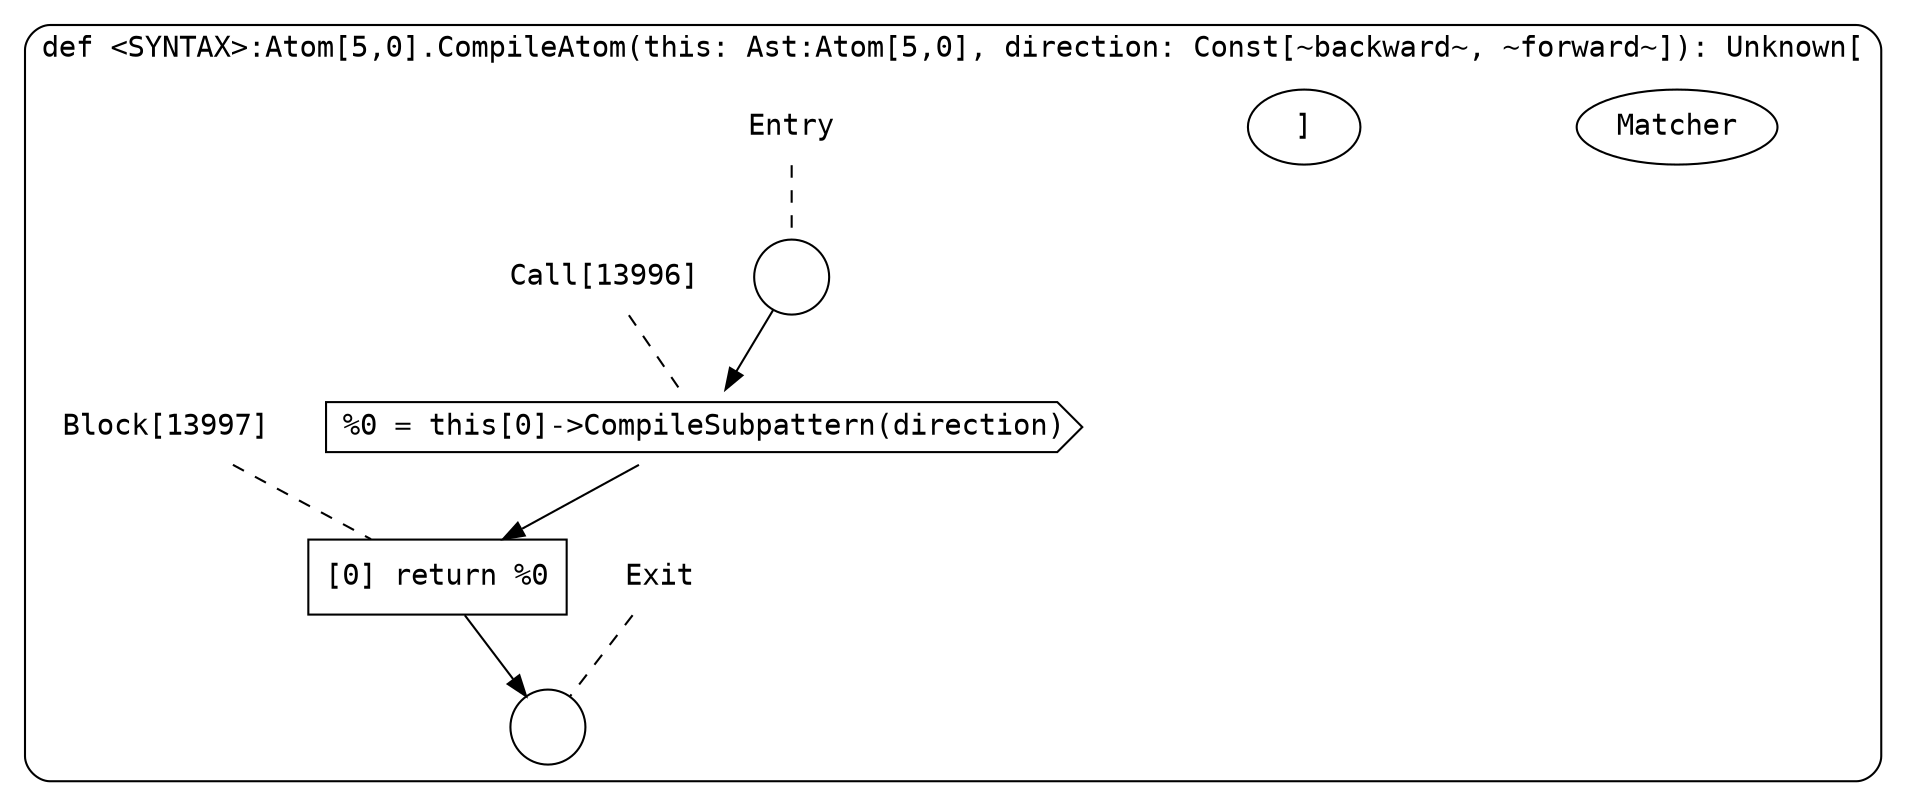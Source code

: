 digraph {
  graph [fontname = "Consolas"]
  node [fontname = "Consolas"]
  edge [fontname = "Consolas"]
  subgraph cluster2271 {
    label = "def <SYNTAX>:Atom[5,0].CompileAtom(this: Ast:Atom[5,0], direction: Const[~backward~, ~forward~]): Unknown["Matcher"]"
    style = rounded
    cluster2271_entry_name [shape=none, label=<<font color="black">Entry</font>>]
    cluster2271_entry_name -> cluster2271_entry [arrowhead=none, color="black", style=dashed]
    cluster2271_entry [shape=circle label=" " color="black" fillcolor="white" style=filled]
    cluster2271_entry -> node13996 [color="black"]
    cluster2271_exit_name [shape=none, label=<<font color="black">Exit</font>>]
    cluster2271_exit_name -> cluster2271_exit [arrowhead=none, color="black", style=dashed]
    cluster2271_exit [shape=circle label=" " color="black" fillcolor="white" style=filled]
    node13996_name [shape=none, label=<<font color="black">Call[13996]</font>>]
    node13996_name -> node13996 [arrowhead=none, color="black", style=dashed]
    node13996 [shape=cds, label=<<font color="black">%0 = this[0]-&gt;CompileSubpattern(direction)</font>> color="black" fillcolor="white", style=filled]
    node13996 -> node13997 [color="black"]
    node13997_name [shape=none, label=<<font color="black">Block[13997]</font>>]
    node13997_name -> node13997 [arrowhead=none, color="black", style=dashed]
    node13997 [shape=box, label=<<font color="black">[0] return %0<BR ALIGN="LEFT"/></font>> color="black" fillcolor="white", style=filled]
    node13997 -> cluster2271_exit [color="black"]
  }
}
